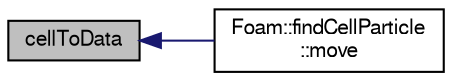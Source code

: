 digraph "cellToData"
{
  bgcolor="transparent";
  edge [fontname="FreeSans",fontsize="10",labelfontname="FreeSans",labelfontsize="10"];
  node [fontname="FreeSans",fontsize="10",shape=record];
  rankdir="LR";
  Node1 [label="cellToData",height=0.2,width=0.4,color="black", fillcolor="grey75", style="filled" fontcolor="black"];
  Node1 -> Node2 [dir="back",color="midnightblue",fontsize="10",style="solid",fontname="FreeSans"];
  Node2 [label="Foam::findCellParticle\l::move",height=0.2,width=0.4,color="black",URL="$a00779.html#aa3b793966d64802fdf262dd4d14d21ed",tooltip="Track all particles to their end point. "];
}
